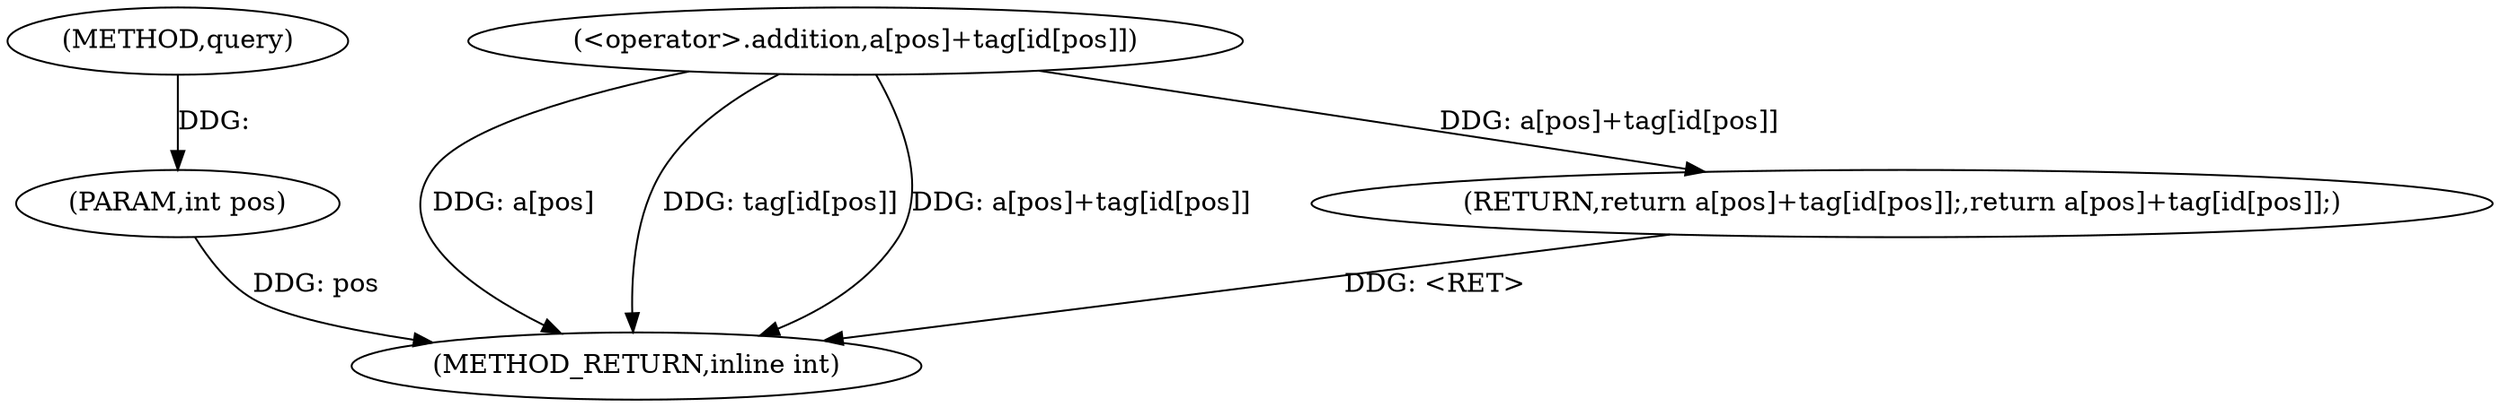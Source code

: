 digraph "query" {  
"1000424" [label = "(METHOD,query)" ]
"1000437" [label = "(METHOD_RETURN,inline int)" ]
"1000425" [label = "(PARAM,int pos)" ]
"1000427" [label = "(RETURN,return a[pos]+tag[id[pos]];,return a[pos]+tag[id[pos]];)" ]
"1000428" [label = "(<operator>.addition,a[pos]+tag[id[pos]])" ]
  "1000427" -> "1000437"  [ label = "DDG: <RET>"] 
  "1000425" -> "1000437"  [ label = "DDG: pos"] 
  "1000428" -> "1000437"  [ label = "DDG: a[pos]"] 
  "1000428" -> "1000437"  [ label = "DDG: tag[id[pos]]"] 
  "1000428" -> "1000437"  [ label = "DDG: a[pos]+tag[id[pos]]"] 
  "1000424" -> "1000425"  [ label = "DDG: "] 
  "1000428" -> "1000427"  [ label = "DDG: a[pos]+tag[id[pos]]"] 
}
